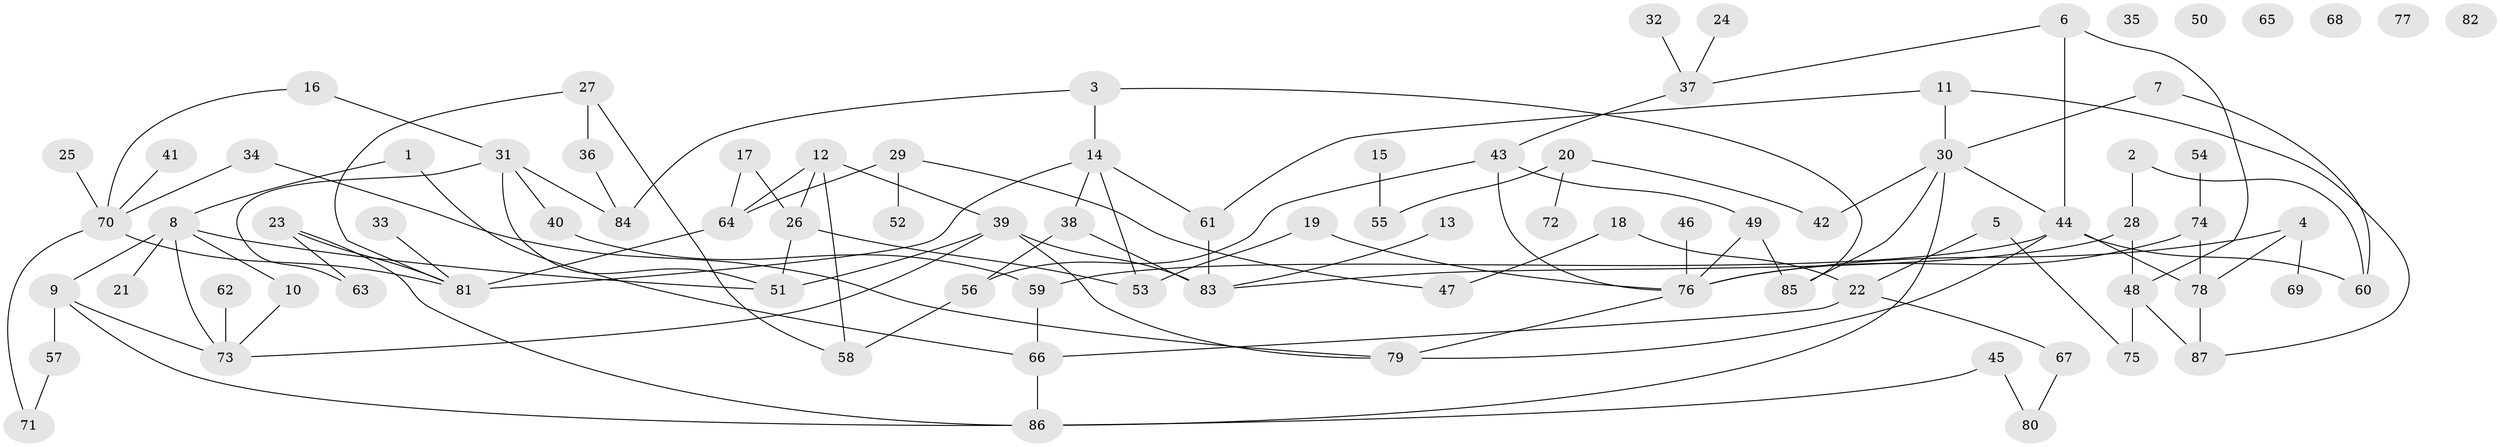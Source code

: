 // Generated by graph-tools (version 1.1) at 2025/33/03/09/25 02:33:55]
// undirected, 87 vertices, 118 edges
graph export_dot {
graph [start="1"]
  node [color=gray90,style=filled];
  1;
  2;
  3;
  4;
  5;
  6;
  7;
  8;
  9;
  10;
  11;
  12;
  13;
  14;
  15;
  16;
  17;
  18;
  19;
  20;
  21;
  22;
  23;
  24;
  25;
  26;
  27;
  28;
  29;
  30;
  31;
  32;
  33;
  34;
  35;
  36;
  37;
  38;
  39;
  40;
  41;
  42;
  43;
  44;
  45;
  46;
  47;
  48;
  49;
  50;
  51;
  52;
  53;
  54;
  55;
  56;
  57;
  58;
  59;
  60;
  61;
  62;
  63;
  64;
  65;
  66;
  67;
  68;
  69;
  70;
  71;
  72;
  73;
  74;
  75;
  76;
  77;
  78;
  79;
  80;
  81;
  82;
  83;
  84;
  85;
  86;
  87;
  1 -- 8;
  1 -- 66;
  2 -- 28;
  2 -- 60;
  3 -- 14;
  3 -- 84;
  3 -- 85;
  4 -- 69;
  4 -- 76;
  4 -- 78;
  5 -- 22;
  5 -- 75;
  6 -- 37;
  6 -- 44;
  6 -- 48;
  7 -- 30;
  7 -- 60;
  8 -- 9;
  8 -- 10;
  8 -- 21;
  8 -- 51;
  8 -- 73;
  9 -- 57;
  9 -- 73;
  9 -- 86;
  10 -- 73;
  11 -- 30;
  11 -- 61;
  11 -- 87;
  12 -- 26;
  12 -- 39;
  12 -- 58;
  12 -- 64;
  13 -- 83;
  14 -- 38;
  14 -- 53;
  14 -- 61;
  14 -- 81;
  15 -- 55;
  16 -- 31;
  16 -- 70;
  17 -- 26;
  17 -- 64;
  18 -- 22;
  18 -- 47;
  19 -- 53;
  19 -- 76;
  20 -- 42;
  20 -- 55;
  20 -- 72;
  22 -- 66;
  22 -- 67;
  23 -- 63;
  23 -- 81;
  23 -- 86;
  24 -- 37;
  25 -- 70;
  26 -- 51;
  26 -- 53;
  27 -- 36;
  27 -- 58;
  27 -- 81;
  28 -- 48;
  28 -- 83;
  29 -- 47;
  29 -- 52;
  29 -- 64;
  30 -- 42;
  30 -- 44;
  30 -- 85;
  30 -- 86;
  31 -- 40;
  31 -- 51;
  31 -- 63;
  31 -- 84;
  32 -- 37;
  33 -- 81;
  34 -- 70;
  34 -- 79;
  36 -- 84;
  37 -- 43;
  38 -- 56;
  38 -- 83;
  39 -- 51;
  39 -- 73;
  39 -- 79;
  39 -- 83;
  40 -- 59;
  41 -- 70;
  43 -- 49;
  43 -- 56;
  43 -- 76;
  44 -- 59;
  44 -- 60;
  44 -- 78;
  44 -- 79;
  45 -- 80;
  45 -- 86;
  46 -- 76;
  48 -- 75;
  48 -- 87;
  49 -- 76;
  49 -- 85;
  54 -- 74;
  56 -- 58;
  57 -- 71;
  59 -- 66;
  61 -- 83;
  62 -- 73;
  64 -- 81;
  66 -- 86;
  67 -- 80;
  70 -- 71;
  70 -- 81;
  74 -- 76;
  74 -- 78;
  76 -- 79;
  78 -- 87;
}
